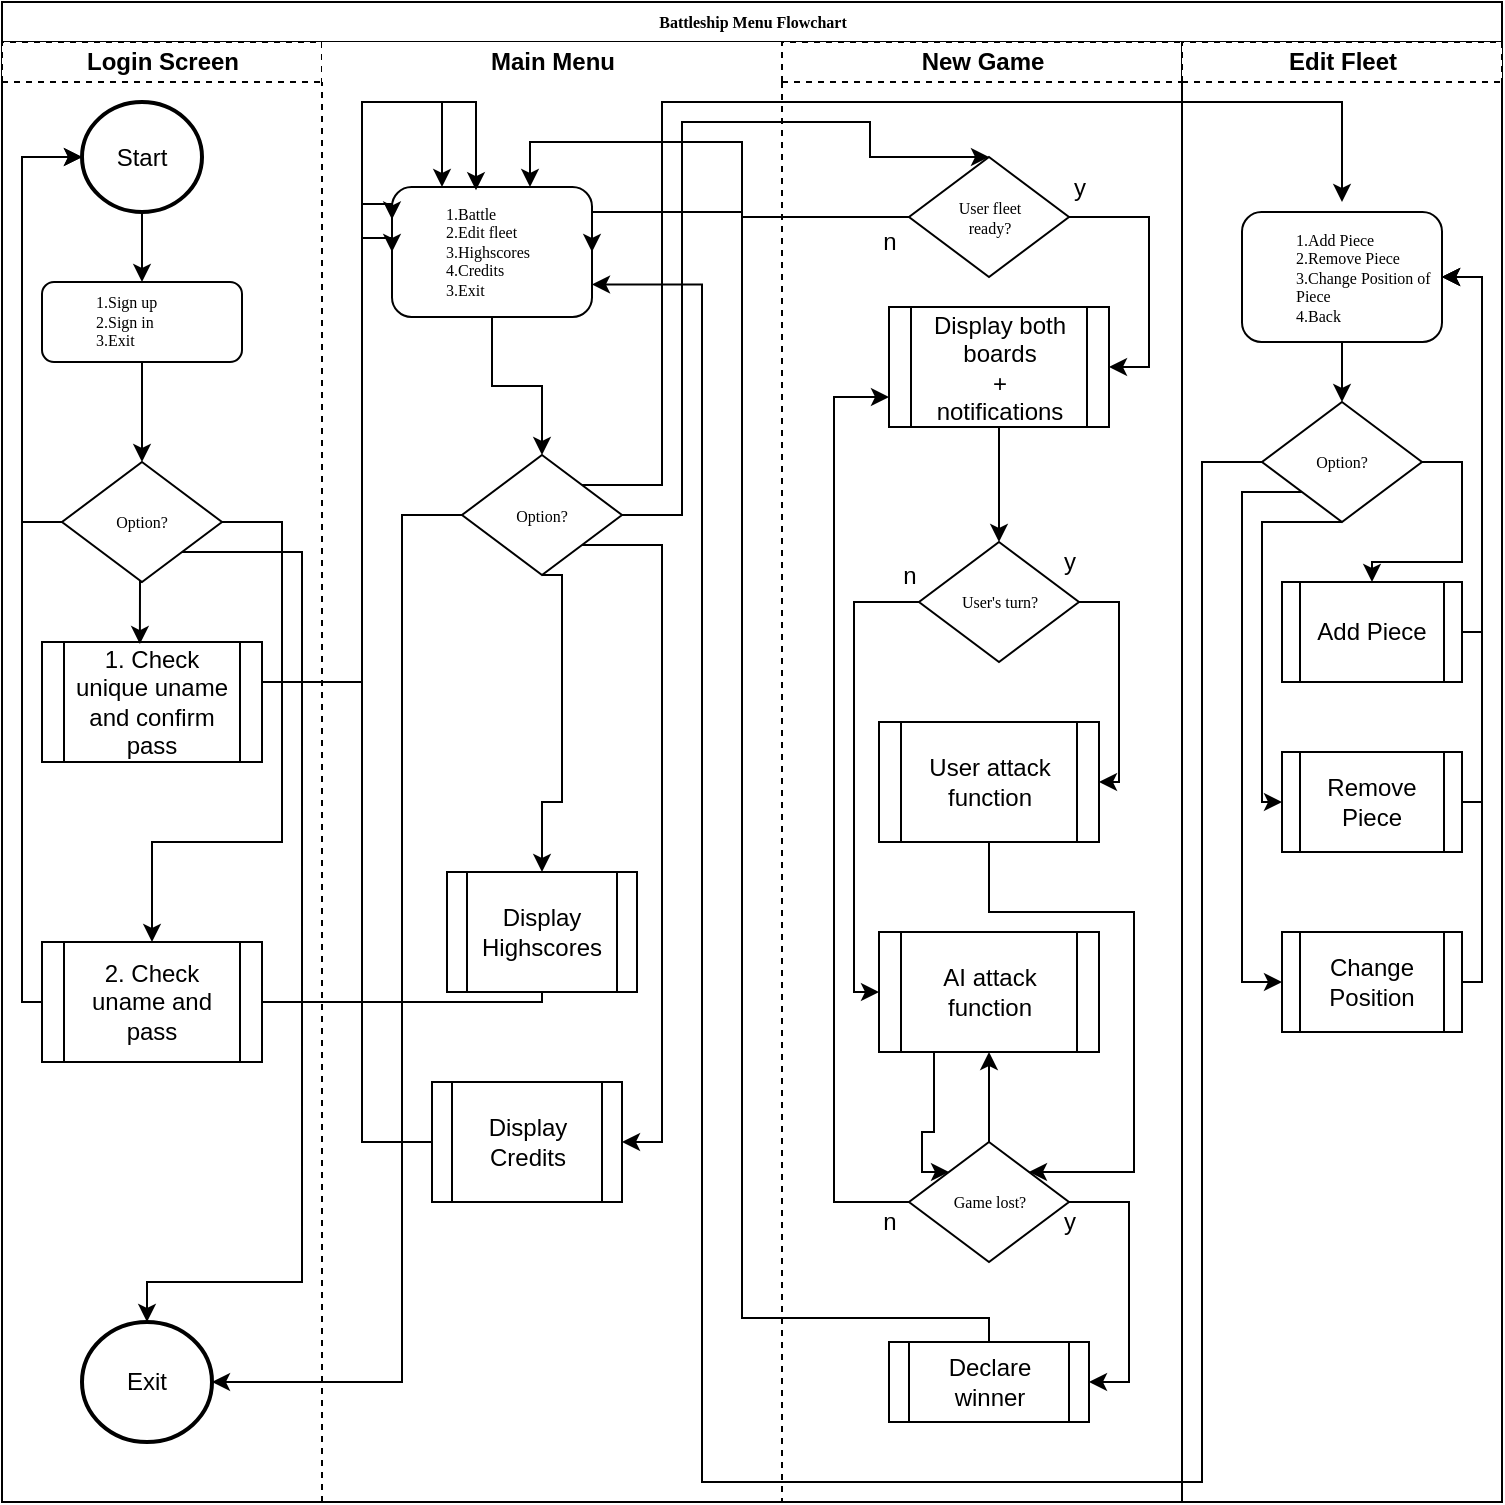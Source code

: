 <mxfile version="12.1.0" type="device" pages="1"><diagram name="Page-1" id="74e2e168-ea6b-b213-b513-2b3c1d86103e"><mxGraphModel dx="932" dy="585" grid="1" gridSize="10" guides="1" tooltips="1" connect="1" arrows="1" fold="1" page="1" pageScale="1" pageWidth="1100" pageHeight="850" background="#ffffff" math="0" shadow="0"><root><mxCell id="0"/><mxCell id="1" parent="0"/><mxCell id="77e6c97f196da883-1" value="Battleship Menu Flowchart" style="swimlane;html=1;childLayout=stackLayout;startSize=20;rounded=0;shadow=0;labelBackgroundColor=none;strokeColor=#000000;strokeWidth=1;fillColor=#ffffff;fontFamily=Verdana;fontSize=8;fontColor=#000000;align=center;" parent="1" vertex="1"><mxGeometry x="70" y="40" width="750" height="750" as="geometry"/></mxCell><mxCell id="77e6c97f196da883-2" value="Login Screen" style="swimlane;html=1;startSize=20;dashed=1;strokeColor=#000000;" parent="77e6c97f196da883-1" vertex="1"><mxGeometry y="20" width="160" height="730" as="geometry"/></mxCell><mxCell id="ryI2yjfViIh0I27sj0iu-28" style="edgeStyle=orthogonalEdgeStyle;rounded=0;orthogonalLoop=1;jettySize=auto;html=1;exitX=0.5;exitY=1;exitDx=0;exitDy=0;entryX=0.5;entryY=0;entryDx=0;entryDy=0;" edge="1" parent="77e6c97f196da883-2" source="77e6c97f196da883-8" target="ryI2yjfViIh0I27sj0iu-5"><mxGeometry relative="1" as="geometry"/></mxCell><mxCell id="77e6c97f196da883-8" value="1.Sign up&lt;br&gt;2.Sign in&lt;br&gt;3.Exit" style="rounded=1;whiteSpace=wrap;html=1;shadow=0;labelBackgroundColor=none;strokeColor=#000000;strokeWidth=1;fillColor=#ffffff;fontFamily=Verdana;fontSize=8;fontColor=#000000;align=left;spacingLeft=25;" parent="77e6c97f196da883-2" vertex="1"><mxGeometry x="20" y="120" width="100" height="40" as="geometry"/></mxCell><mxCell id="ryI2yjfViIh0I27sj0iu-3" value="" style="edgeStyle=orthogonalEdgeStyle;rounded=0;orthogonalLoop=1;jettySize=auto;html=1;" edge="1" parent="77e6c97f196da883-2" source="ryI2yjfViIh0I27sj0iu-2" target="77e6c97f196da883-8"><mxGeometry relative="1" as="geometry"/></mxCell><mxCell id="ryI2yjfViIh0I27sj0iu-2" value="Start" style="strokeWidth=2;html=1;shape=mxgraph.flowchart.start_2;whiteSpace=wrap;" vertex="1" parent="77e6c97f196da883-2"><mxGeometry x="40" y="30" width="60" height="55" as="geometry"/></mxCell><mxCell id="ryI2yjfViIh0I27sj0iu-10" style="edgeStyle=orthogonalEdgeStyle;rounded=0;orthogonalLoop=1;jettySize=auto;html=1;exitX=0;exitY=0.5;exitDx=0;exitDy=0;entryX=0;entryY=0.5;entryDx=0;entryDy=0;entryPerimeter=0;" edge="1" parent="77e6c97f196da883-2" source="ryI2yjfViIh0I27sj0iu-4" target="ryI2yjfViIh0I27sj0iu-2"><mxGeometry relative="1" as="geometry"><Array as="points"><mxPoint x="10" y="480"/><mxPoint x="10" y="58"/></Array></mxGeometry></mxCell><mxCell id="ryI2yjfViIh0I27sj0iu-4" value="2. Check &lt;br&gt;uname and pass" style="shape=process;whiteSpace=wrap;html=1;backgroundOutline=1;align=center;" vertex="1" parent="77e6c97f196da883-2"><mxGeometry x="20" y="450" width="110" height="60" as="geometry"/></mxCell><mxCell id="ryI2yjfViIh0I27sj0iu-12" value="1. Check unique uname and confirm pass" style="shape=process;whiteSpace=wrap;html=1;backgroundOutline=1;align=center;" vertex="1" parent="77e6c97f196da883-2"><mxGeometry x="20" y="300" width="110" height="60" as="geometry"/></mxCell><mxCell id="ryI2yjfViIh0I27sj0iu-17" style="edgeStyle=orthogonalEdgeStyle;rounded=0;orthogonalLoop=1;jettySize=auto;html=1;exitX=0;exitY=0.5;exitDx=0;exitDy=0;entryX=0;entryY=0.5;entryDx=0;entryDy=0;entryPerimeter=0;" edge="1" parent="77e6c97f196da883-2" source="ryI2yjfViIh0I27sj0iu-5" target="ryI2yjfViIh0I27sj0iu-2"><mxGeometry relative="1" as="geometry"><Array as="points"><mxPoint x="10" y="240"/><mxPoint x="10" y="58"/></Array></mxGeometry></mxCell><mxCell id="ryI2yjfViIh0I27sj0iu-23" style="edgeStyle=orthogonalEdgeStyle;rounded=0;orthogonalLoop=1;jettySize=auto;html=1;exitX=0.5;exitY=1;exitDx=0;exitDy=0;entryX=0.445;entryY=0.017;entryDx=0;entryDy=0;entryPerimeter=0;" edge="1" parent="77e6c97f196da883-2" source="ryI2yjfViIh0I27sj0iu-5" target="ryI2yjfViIh0I27sj0iu-12"><mxGeometry relative="1" as="geometry"/></mxCell><mxCell id="ryI2yjfViIh0I27sj0iu-24" style="edgeStyle=orthogonalEdgeStyle;rounded=0;orthogonalLoop=1;jettySize=auto;html=1;exitX=1;exitY=1;exitDx=0;exitDy=0;entryX=0.5;entryY=0;entryDx=0;entryDy=0;entryPerimeter=0;" edge="1" parent="77e6c97f196da883-2" source="ryI2yjfViIh0I27sj0iu-5" target="ryI2yjfViIh0I27sj0iu-22"><mxGeometry relative="1" as="geometry"><Array as="points"><mxPoint x="150" y="255"/><mxPoint x="150" y="620"/><mxPoint x="73" y="620"/></Array></mxGeometry></mxCell><mxCell id="ryI2yjfViIh0I27sj0iu-25" style="edgeStyle=orthogonalEdgeStyle;rounded=0;orthogonalLoop=1;jettySize=auto;html=1;exitX=1;exitY=0.5;exitDx=0;exitDy=0;entryX=0.5;entryY=0;entryDx=0;entryDy=0;" edge="1" parent="77e6c97f196da883-2" source="ryI2yjfViIh0I27sj0iu-5" target="ryI2yjfViIh0I27sj0iu-4"><mxGeometry relative="1" as="geometry"><Array as="points"><mxPoint x="140" y="240"/><mxPoint x="140" y="400"/><mxPoint x="75" y="400"/></Array></mxGeometry></mxCell><mxCell id="ryI2yjfViIh0I27sj0iu-5" value="Option?" style="rhombus;whiteSpace=wrap;html=1;rounded=0;shadow=0;labelBackgroundColor=none;strokeColor=#000000;strokeWidth=1;fillColor=#ffffff;fontFamily=Verdana;fontSize=8;fontColor=#000000;align=center;" vertex="1" parent="77e6c97f196da883-2"><mxGeometry x="30" y="210" width="80" height="60" as="geometry"/></mxCell><mxCell id="ryI2yjfViIh0I27sj0iu-22" value="Exit" style="strokeWidth=2;html=1;shape=mxgraph.flowchart.start_2;whiteSpace=wrap;align=center;" vertex="1" parent="77e6c97f196da883-2"><mxGeometry x="40" y="640" width="65" height="60" as="geometry"/></mxCell><mxCell id="ryI2yjfViIh0I27sj0iu-53" value="" style="endArrow=none;dashed=1;html=1;entryX=0;entryY=0.026;entryDx=0;entryDy=0;entryPerimeter=0;exitX=0.006;exitY=0.026;exitDx=0;exitDy=0;exitPerimeter=0;" edge="1" parent="77e6c97f196da883-1" source="77e6c97f196da883-3" target="77e6c97f196da883-4"><mxGeometry width="50" height="50" relative="1" as="geometry"><mxPoint x="250" y="85" as="sourcePoint"/><mxPoint x="300" y="35" as="targetPoint"/></mxGeometry></mxCell><mxCell id="77e6c97f196da883-3" value="Main Menu" style="swimlane;html=1;startSize=20;dashed=1;strokeColor=none;" parent="77e6c97f196da883-1" vertex="1"><mxGeometry x="160" y="20" width="230" height="730" as="geometry"/></mxCell><mxCell id="ryI2yjfViIh0I27sj0iu-30" style="edgeStyle=orthogonalEdgeStyle;rounded=0;orthogonalLoop=1;jettySize=auto;html=1;exitX=0.5;exitY=1;exitDx=0;exitDy=0;entryX=0.5;entryY=0;entryDx=0;entryDy=0;" edge="1" parent="77e6c97f196da883-3" source="ryI2yjfViIh0I27sj0iu-26" target="ryI2yjfViIh0I27sj0iu-29"><mxGeometry relative="1" as="geometry"/></mxCell><mxCell id="ryI2yjfViIh0I27sj0iu-26" value="1.Battle&lt;br&gt;2.Edit fleet&lt;br&gt;3.Highscores&lt;br&gt;4.Credits&lt;br&gt;3.Exit" style="rounded=1;whiteSpace=wrap;html=1;shadow=0;labelBackgroundColor=none;strokeColor=#000000;strokeWidth=1;fillColor=#ffffff;fontFamily=Verdana;fontSize=8;fontColor=#000000;align=left;spacingLeft=25;" vertex="1" parent="77e6c97f196da883-3"><mxGeometry x="35" y="72.5" width="100" height="65" as="geometry"/></mxCell><mxCell id="ryI2yjfViIh0I27sj0iu-68" style="edgeStyle=orthogonalEdgeStyle;rounded=0;orthogonalLoop=1;jettySize=auto;html=1;exitX=1;exitY=1;exitDx=0;exitDy=0;entryX=1;entryY=0.5;entryDx=0;entryDy=0;startSize=20;" edge="1" parent="77e6c97f196da883-3" source="ryI2yjfViIh0I27sj0iu-29" target="ryI2yjfViIh0I27sj0iu-67"><mxGeometry relative="1" as="geometry"><Array as="points"><mxPoint x="170" y="252"/><mxPoint x="170" y="550"/></Array></mxGeometry></mxCell><mxCell id="ryI2yjfViIh0I27sj0iu-69" style="edgeStyle=orthogonalEdgeStyle;rounded=0;orthogonalLoop=1;jettySize=auto;html=1;exitX=0.5;exitY=1;exitDx=0;exitDy=0;entryX=0.5;entryY=0;entryDx=0;entryDy=0;startSize=20;" edge="1" parent="77e6c97f196da883-3" source="ryI2yjfViIh0I27sj0iu-29" target="ryI2yjfViIh0I27sj0iu-66"><mxGeometry relative="1" as="geometry"><Array as="points"><mxPoint x="120" y="267"/><mxPoint x="120" y="380"/><mxPoint x="110" y="380"/></Array></mxGeometry></mxCell><mxCell id="ryI2yjfViIh0I27sj0iu-29" value="Option?" style="rhombus;whiteSpace=wrap;html=1;rounded=0;shadow=0;labelBackgroundColor=none;strokeColor=#000000;strokeWidth=1;fillColor=#ffffff;fontFamily=Verdana;fontSize=8;fontColor=#000000;align=center;" vertex="1" parent="77e6c97f196da883-3"><mxGeometry x="70" y="206.5" width="80" height="60" as="geometry"/></mxCell><mxCell id="ryI2yjfViIh0I27sj0iu-70" style="edgeStyle=orthogonalEdgeStyle;rounded=0;orthogonalLoop=1;jettySize=auto;html=1;entryX=0;entryY=0.5;entryDx=0;entryDy=0;startSize=20;" edge="1" parent="77e6c97f196da883-3" source="ryI2yjfViIh0I27sj0iu-66" target="ryI2yjfViIh0I27sj0iu-26"><mxGeometry relative="1" as="geometry"><Array as="points"><mxPoint x="20" y="480"/><mxPoint x="20" y="98"/></Array></mxGeometry></mxCell><mxCell id="ryI2yjfViIh0I27sj0iu-66" value="Display Highscores" style="shape=process;whiteSpace=wrap;html=1;backgroundOutline=1;align=center;" vertex="1" parent="77e6c97f196da883-3"><mxGeometry x="62.5" y="415" width="95" height="60" as="geometry"/></mxCell><mxCell id="ryI2yjfViIh0I27sj0iu-67" value="Display Credits" style="shape=process;whiteSpace=wrap;html=1;backgroundOutline=1;align=center;" vertex="1" parent="77e6c97f196da883-3"><mxGeometry x="55" y="520" width="95" height="60" as="geometry"/></mxCell><mxCell id="ryI2yjfViIh0I27sj0iu-71" style="edgeStyle=orthogonalEdgeStyle;rounded=0;orthogonalLoop=1;jettySize=auto;html=1;startSize=20;entryX=0;entryY=0.25;entryDx=0;entryDy=0;" edge="1" parent="77e6c97f196da883-3" source="ryI2yjfViIh0I27sj0iu-67" target="ryI2yjfViIh0I27sj0iu-26"><mxGeometry relative="1" as="geometry"><mxPoint x="80" y="350" as="targetPoint"/><Array as="points"><mxPoint x="20" y="550"/><mxPoint x="20" y="81"/></Array></mxGeometry></mxCell><mxCell id="77e6c97f196da883-4" value="New Game" style="swimlane;html=1;startSize=20;strokeColor=#000000;swimlaneLine=1;dashed=1;perimeterSpacing=0;" parent="77e6c97f196da883-1" vertex="1"><mxGeometry x="390" y="20" width="200" height="730" as="geometry"/></mxCell><mxCell id="ryI2yjfViIh0I27sj0iu-34" style="edgeStyle=orthogonalEdgeStyle;rounded=0;orthogonalLoop=1;jettySize=auto;html=1;entryX=1;entryY=0.5;entryDx=0;entryDy=0;exitX=1;exitY=0.5;exitDx=0;exitDy=0;" edge="1" parent="77e6c97f196da883-4" source="77e6c97f196da883-13" target="ryI2yjfViIh0I27sj0iu-37"><mxGeometry relative="1" as="geometry"><mxPoint x="158.5" y="375" as="targetPoint"/></mxGeometry></mxCell><mxCell id="ryI2yjfViIh0I27sj0iu-43" style="edgeStyle=orthogonalEdgeStyle;rounded=0;orthogonalLoop=1;jettySize=auto;html=1;entryX=0;entryY=0.5;entryDx=0;entryDy=0;" edge="1" parent="77e6c97f196da883-4" source="77e6c97f196da883-13" target="ryI2yjfViIh0I27sj0iu-36"><mxGeometry relative="1" as="geometry"><Array as="points"><mxPoint x="36" y="280"/><mxPoint x="36" y="475"/></Array></mxGeometry></mxCell><mxCell id="77e6c97f196da883-13" value="User's turn?" style="rhombus;whiteSpace=wrap;html=1;rounded=0;shadow=0;labelBackgroundColor=none;strokeColor=#000000;strokeWidth=1;fillColor=#ffffff;fontFamily=Verdana;fontSize=8;fontColor=#000000;align=center;" parent="77e6c97f196da883-4" vertex="1"><mxGeometry x="68.5" y="250" width="80" height="60" as="geometry"/></mxCell><mxCell id="ryI2yjfViIh0I27sj0iu-42" style="edgeStyle=orthogonalEdgeStyle;rounded=0;orthogonalLoop=1;jettySize=auto;html=1;exitX=0.5;exitY=1;exitDx=0;exitDy=0;entryX=0.5;entryY=0;entryDx=0;entryDy=0;" edge="1" parent="77e6c97f196da883-4" source="ryI2yjfViIh0I27sj0iu-33" target="77e6c97f196da883-13"><mxGeometry relative="1" as="geometry"/></mxCell><mxCell id="ryI2yjfViIh0I27sj0iu-33" value="Display both boards&lt;br&gt;+&lt;br&gt;notifications" style="shape=process;whiteSpace=wrap;html=1;backgroundOutline=1;align=center;" vertex="1" parent="77e6c97f196da883-4"><mxGeometry x="53.5" y="132.5" width="110" height="60" as="geometry"/></mxCell><mxCell id="ryI2yjfViIh0I27sj0iu-45" style="edgeStyle=orthogonalEdgeStyle;rounded=0;orthogonalLoop=1;jettySize=auto;html=1;exitX=0.25;exitY=1;exitDx=0;exitDy=0;entryX=0;entryY=0;entryDx=0;entryDy=0;" edge="1" parent="77e6c97f196da883-4" source="ryI2yjfViIh0I27sj0iu-36" target="ryI2yjfViIh0I27sj0iu-39"><mxGeometry relative="1" as="geometry"><Array as="points"><mxPoint x="76" y="545"/><mxPoint x="70" y="545"/><mxPoint x="70" y="565"/></Array></mxGeometry></mxCell><mxCell id="ryI2yjfViIh0I27sj0iu-36" value="AI attack function" style="shape=process;whiteSpace=wrap;html=1;backgroundOutline=1;align=center;" vertex="1" parent="77e6c97f196da883-4"><mxGeometry x="48.5" y="445" width="110" height="60" as="geometry"/></mxCell><mxCell id="ryI2yjfViIh0I27sj0iu-44" style="edgeStyle=orthogonalEdgeStyle;rounded=0;orthogonalLoop=1;jettySize=auto;html=1;entryX=1;entryY=0;entryDx=0;entryDy=0;" edge="1" parent="77e6c97f196da883-4" source="ryI2yjfViIh0I27sj0iu-37" target="ryI2yjfViIh0I27sj0iu-39"><mxGeometry relative="1" as="geometry"><Array as="points"><mxPoint x="104" y="435"/><mxPoint x="176" y="435"/><mxPoint x="176" y="565"/></Array></mxGeometry></mxCell><mxCell id="ryI2yjfViIh0I27sj0iu-37" value="User attack function" style="shape=process;whiteSpace=wrap;html=1;backgroundOutline=1;align=center;" vertex="1" parent="77e6c97f196da883-4"><mxGeometry x="48.5" y="340" width="110" height="60" as="geometry"/></mxCell><mxCell id="ryI2yjfViIh0I27sj0iu-41" style="edgeStyle=orthogonalEdgeStyle;rounded=0;orthogonalLoop=1;jettySize=auto;html=1;entryX=1;entryY=0.5;entryDx=0;entryDy=0;exitX=1;exitY=0.5;exitDx=0;exitDy=0;" edge="1" parent="77e6c97f196da883-4" source="ryI2yjfViIh0I27sj0iu-39" target="ryI2yjfViIh0I27sj0iu-40"><mxGeometry relative="1" as="geometry"/></mxCell><mxCell id="ryI2yjfViIh0I27sj0iu-47" style="edgeStyle=orthogonalEdgeStyle;rounded=0;orthogonalLoop=1;jettySize=auto;html=1;entryX=0;entryY=0.75;entryDx=0;entryDy=0;" edge="1" parent="77e6c97f196da883-4" source="ryI2yjfViIh0I27sj0iu-39" target="ryI2yjfViIh0I27sj0iu-33"><mxGeometry relative="1" as="geometry"><Array as="points"><mxPoint x="26" y="580"/><mxPoint x="26" y="178"/></Array></mxGeometry></mxCell><mxCell id="ryI2yjfViIh0I27sj0iu-64" value="" style="edgeStyle=orthogonalEdgeStyle;rounded=0;orthogonalLoop=1;jettySize=auto;html=1;startSize=20;" edge="1" parent="77e6c97f196da883-4" source="ryI2yjfViIh0I27sj0iu-39" target="ryI2yjfViIh0I27sj0iu-36"><mxGeometry relative="1" as="geometry"/></mxCell><mxCell id="ryI2yjfViIh0I27sj0iu-39" value="Game lost?" style="rhombus;whiteSpace=wrap;html=1;rounded=0;shadow=0;labelBackgroundColor=none;strokeColor=#000000;strokeWidth=1;fillColor=#ffffff;fontFamily=Verdana;fontSize=8;fontColor=#000000;align=center;" vertex="1" parent="77e6c97f196da883-4"><mxGeometry x="63.5" y="550" width="80" height="60" as="geometry"/></mxCell><mxCell id="ryI2yjfViIh0I27sj0iu-40" value="Declare winner" style="shape=process;whiteSpace=wrap;html=1;backgroundOutline=1;align=center;" vertex="1" parent="77e6c97f196da883-4"><mxGeometry x="53.5" y="650" width="100" height="40" as="geometry"/></mxCell><mxCell id="ryI2yjfViIh0I27sj0iu-50" style="edgeStyle=orthogonalEdgeStyle;rounded=0;orthogonalLoop=1;jettySize=auto;html=1;entryX=1;entryY=0.5;entryDx=0;entryDy=0;exitX=1;exitY=0.5;exitDx=0;exitDy=0;" edge="1" parent="77e6c97f196da883-4" source="ryI2yjfViIh0I27sj0iu-49" target="ryI2yjfViIh0I27sj0iu-33"><mxGeometry relative="1" as="geometry"/></mxCell><mxCell id="ryI2yjfViIh0I27sj0iu-49" value="User fleet &lt;br&gt;ready?" style="rhombus;whiteSpace=wrap;html=1;rounded=0;shadow=0;labelBackgroundColor=none;strokeColor=#000000;strokeWidth=1;fillColor=#ffffff;fontFamily=Verdana;fontSize=8;fontColor=#000000;align=center;" vertex="1" parent="77e6c97f196da883-4"><mxGeometry x="63.5" y="57.5" width="80" height="60" as="geometry"/></mxCell><mxCell id="ryI2yjfViIh0I27sj0iu-55" value="y" style="text;html=1;strokeColor=none;fillColor=none;align=center;verticalAlign=middle;whiteSpace=wrap;rounded=0;dashed=1;startSize=20;" vertex="1" parent="77e6c97f196da883-4"><mxGeometry x="123.5" y="250" width="40" height="20" as="geometry"/></mxCell><mxCell id="ryI2yjfViIh0I27sj0iu-56" value="n" style="text;html=1;strokeColor=none;fillColor=none;align=center;verticalAlign=middle;whiteSpace=wrap;rounded=0;dashed=1;startSize=20;" vertex="1" parent="77e6c97f196da883-4"><mxGeometry x="43.5" y="256.5" width="40" height="20" as="geometry"/></mxCell><mxCell id="ryI2yjfViIh0I27sj0iu-57" value="y" style="text;html=1;strokeColor=none;fillColor=none;align=center;verticalAlign=middle;whiteSpace=wrap;rounded=0;dashed=1;startSize=20;" vertex="1" parent="77e6c97f196da883-4"><mxGeometry x="123.5" y="580" width="40" height="20" as="geometry"/></mxCell><mxCell id="ryI2yjfViIh0I27sj0iu-58" value="n" style="text;html=1;strokeColor=none;fillColor=none;align=center;verticalAlign=middle;whiteSpace=wrap;rounded=0;dashed=1;startSize=20;" vertex="1" parent="77e6c97f196da883-4"><mxGeometry x="33.5" y="580" width="40" height="20" as="geometry"/></mxCell><mxCell id="ryI2yjfViIh0I27sj0iu-59" value="y" style="text;html=1;strokeColor=none;fillColor=none;align=center;verticalAlign=middle;whiteSpace=wrap;rounded=0;dashed=1;startSize=20;" vertex="1" parent="77e6c97f196da883-4"><mxGeometry x="128.5" y="62.5" width="40" height="20" as="geometry"/></mxCell><mxCell id="ryI2yjfViIh0I27sj0iu-60" value="n" style="text;html=1;strokeColor=none;fillColor=none;align=center;verticalAlign=middle;whiteSpace=wrap;rounded=0;dashed=1;startSize=20;" vertex="1" parent="77e6c97f196da883-4"><mxGeometry x="33.5" y="90" width="40" height="20" as="geometry"/></mxCell><mxCell id="ryI2yjfViIh0I27sj0iu-11" value="" style="edgeStyle=orthogonalEdgeStyle;rounded=0;orthogonalLoop=1;jettySize=auto;html=1;entryX=0.42;entryY=0.025;entryDx=0;entryDy=0;entryPerimeter=0;" edge="1" parent="77e6c97f196da883-1" source="ryI2yjfViIh0I27sj0iu-4" target="ryI2yjfViIh0I27sj0iu-26"><mxGeometry relative="1" as="geometry"><mxPoint x="250" y="78" as="targetPoint"/><Array as="points"><mxPoint x="180" y="500"/><mxPoint x="180" y="50"/><mxPoint x="237" y="50"/></Array></mxGeometry></mxCell><mxCell id="ryI2yjfViIh0I27sj0iu-19" style="edgeStyle=orthogonalEdgeStyle;rounded=0;orthogonalLoop=1;jettySize=auto;html=1;exitX=1;exitY=0.5;exitDx=0;exitDy=0;entryX=0.25;entryY=0;entryDx=0;entryDy=0;" edge="1" parent="77e6c97f196da883-1" source="ryI2yjfViIh0I27sj0iu-12" target="ryI2yjfViIh0I27sj0iu-26"><mxGeometry relative="1" as="geometry"><mxPoint x="250" y="78" as="targetPoint"/><Array as="points"><mxPoint x="130" y="340"/><mxPoint x="180" y="340"/><mxPoint x="180" y="50"/><mxPoint x="220" y="50"/></Array></mxGeometry></mxCell><mxCell id="ryI2yjfViIh0I27sj0iu-48" style="edgeStyle=orthogonalEdgeStyle;rounded=0;orthogonalLoop=1;jettySize=auto;html=1;entryX=1;entryY=0.5;entryDx=0;entryDy=0;" edge="1" parent="77e6c97f196da883-1" source="ryI2yjfViIh0I27sj0iu-40" target="ryI2yjfViIh0I27sj0iu-26"><mxGeometry relative="1" as="geometry"><Array as="points"><mxPoint x="494" y="658"/><mxPoint x="370" y="658"/><mxPoint x="370" y="105"/><mxPoint x="295" y="105"/></Array></mxGeometry></mxCell><mxCell id="ryI2yjfViIh0I27sj0iu-51" style="edgeStyle=orthogonalEdgeStyle;rounded=0;orthogonalLoop=1;jettySize=auto;html=1;entryX=0.5;entryY=0;entryDx=0;entryDy=0;" edge="1" parent="77e6c97f196da883-1" source="ryI2yjfViIh0I27sj0iu-29" target="ryI2yjfViIh0I27sj0iu-49"><mxGeometry relative="1" as="geometry"><Array as="points"><mxPoint x="340" y="257"/><mxPoint x="340" y="60"/><mxPoint x="434" y="60"/></Array></mxGeometry></mxCell><mxCell id="ryI2yjfViIh0I27sj0iu-61" style="edgeStyle=orthogonalEdgeStyle;rounded=0;orthogonalLoop=1;jettySize=auto;html=1;exitX=0;exitY=0.5;exitDx=0;exitDy=0;entryX=0.69;entryY=0;entryDx=0;entryDy=0;entryPerimeter=0;startSize=20;" edge="1" parent="77e6c97f196da883-1" source="ryI2yjfViIh0I27sj0iu-49" target="ryI2yjfViIh0I27sj0iu-26"><mxGeometry relative="1" as="geometry"><Array as="points"><mxPoint x="370" y="108"/><mxPoint x="370" y="70"/><mxPoint x="264" y="70"/></Array></mxGeometry></mxCell><mxCell id="ryI2yjfViIh0I27sj0iu-63" style="edgeStyle=orthogonalEdgeStyle;rounded=0;orthogonalLoop=1;jettySize=auto;html=1;entryX=1;entryY=0.5;entryDx=0;entryDy=0;entryPerimeter=0;startSize=20;" edge="1" parent="77e6c97f196da883-1" source="ryI2yjfViIh0I27sj0iu-29" target="ryI2yjfViIh0I27sj0iu-22"><mxGeometry relative="1" as="geometry"><Array as="points"><mxPoint x="200" y="257"/><mxPoint x="200" y="690"/></Array></mxGeometry></mxCell><mxCell id="ryI2yjfViIh0I27sj0iu-77" style="edgeStyle=orthogonalEdgeStyle;rounded=0;orthogonalLoop=1;jettySize=auto;html=1;exitX=0;exitY=0.5;exitDx=0;exitDy=0;startSize=20;entryX=1;entryY=0.75;entryDx=0;entryDy=0;" edge="1" parent="77e6c97f196da883-1" source="ryI2yjfViIh0I27sj0iu-73" target="ryI2yjfViIh0I27sj0iu-26"><mxGeometry relative="1" as="geometry"><mxPoint x="300" y="210" as="targetPoint"/><Array as="points"><mxPoint x="600" y="230"/><mxPoint x="600" y="740"/><mxPoint x="350" y="740"/><mxPoint x="350" y="141"/></Array></mxGeometry></mxCell><mxCell id="77e6c97f196da883-5" value="Edit Fleet" style="swimlane;html=1;startSize=20;dashed=1;" parent="77e6c97f196da883-1" vertex="1"><mxGeometry x="590" y="20" width="160" height="730" as="geometry"/></mxCell><mxCell id="ryI2yjfViIh0I27sj0iu-74" style="edgeStyle=orthogonalEdgeStyle;rounded=0;orthogonalLoop=1;jettySize=auto;html=1;exitX=0.5;exitY=1;exitDx=0;exitDy=0;entryX=0.5;entryY=0;entryDx=0;entryDy=0;startSize=20;" edge="1" parent="77e6c97f196da883-5" source="ryI2yjfViIh0I27sj0iu-72" target="ryI2yjfViIh0I27sj0iu-73"><mxGeometry relative="1" as="geometry"/></mxCell><mxCell id="ryI2yjfViIh0I27sj0iu-72" value="1.Add Piece&lt;br&gt;2.Remove Piece&lt;br&gt;3.Change Position of Piece&lt;br&gt;4.Back" style="rounded=1;whiteSpace=wrap;html=1;shadow=0;labelBackgroundColor=none;strokeColor=#000000;strokeWidth=1;fillColor=#ffffff;fontFamily=Verdana;fontSize=8;fontColor=#000000;align=left;spacingLeft=25;" vertex="1" parent="77e6c97f196da883-5"><mxGeometry x="30" y="85" width="100" height="65" as="geometry"/></mxCell><mxCell id="ryI2yjfViIh0I27sj0iu-81" value="" style="edgeStyle=orthogonalEdgeStyle;rounded=0;orthogonalLoop=1;jettySize=auto;html=1;startSize=20;exitX=1;exitY=0.5;exitDx=0;exitDy=0;" edge="1" parent="77e6c97f196da883-5" source="ryI2yjfViIh0I27sj0iu-73" target="ryI2yjfViIh0I27sj0iu-80"><mxGeometry relative="1" as="geometry"/></mxCell><mxCell id="ryI2yjfViIh0I27sj0iu-87" style="edgeStyle=orthogonalEdgeStyle;rounded=0;orthogonalLoop=1;jettySize=auto;html=1;exitX=0.5;exitY=1;exitDx=0;exitDy=0;entryX=0;entryY=0.5;entryDx=0;entryDy=0;startSize=20;" edge="1" parent="77e6c97f196da883-5" source="ryI2yjfViIh0I27sj0iu-73" target="ryI2yjfViIh0I27sj0iu-83"><mxGeometry relative="1" as="geometry"><Array as="points"><mxPoint x="40" y="240"/><mxPoint x="40" y="380"/></Array></mxGeometry></mxCell><mxCell id="ryI2yjfViIh0I27sj0iu-88" style="edgeStyle=orthogonalEdgeStyle;rounded=0;orthogonalLoop=1;jettySize=auto;html=1;exitX=0;exitY=1;exitDx=0;exitDy=0;entryX=0;entryY=0.5;entryDx=0;entryDy=0;startSize=20;" edge="1" parent="77e6c97f196da883-5" source="ryI2yjfViIh0I27sj0iu-73" target="ryI2yjfViIh0I27sj0iu-84"><mxGeometry relative="1" as="geometry"><Array as="points"><mxPoint x="30" y="225"/><mxPoint x="30" y="470"/></Array></mxGeometry></mxCell><mxCell id="ryI2yjfViIh0I27sj0iu-73" value="Option?" style="rhombus;whiteSpace=wrap;html=1;rounded=0;shadow=0;labelBackgroundColor=none;strokeColor=#000000;strokeWidth=1;fillColor=#ffffff;fontFamily=Verdana;fontSize=8;fontColor=#000000;align=center;" vertex="1" parent="77e6c97f196da883-5"><mxGeometry x="40" y="180" width="80" height="60" as="geometry"/></mxCell><mxCell id="ryI2yjfViIh0I27sj0iu-82" style="edgeStyle=orthogonalEdgeStyle;rounded=0;orthogonalLoop=1;jettySize=auto;html=1;entryX=1;entryY=0.5;entryDx=0;entryDy=0;startSize=20;" edge="1" parent="77e6c97f196da883-5" source="ryI2yjfViIh0I27sj0iu-80" target="ryI2yjfViIh0I27sj0iu-72"><mxGeometry relative="1" as="geometry"><Array as="points"><mxPoint x="150" y="295"/><mxPoint x="150" y="118"/></Array></mxGeometry></mxCell><mxCell id="ryI2yjfViIh0I27sj0iu-80" value="Add Piece" style="shape=process;whiteSpace=wrap;html=1;backgroundOutline=1;align=center;" vertex="1" parent="77e6c97f196da883-5"><mxGeometry x="50" y="270" width="90" height="50" as="geometry"/></mxCell><mxCell id="ryI2yjfViIh0I27sj0iu-85" style="edgeStyle=orthogonalEdgeStyle;rounded=0;orthogonalLoop=1;jettySize=auto;html=1;entryX=1;entryY=0.5;entryDx=0;entryDy=0;startSize=20;" edge="1" parent="77e6c97f196da883-5" source="ryI2yjfViIh0I27sj0iu-83" target="ryI2yjfViIh0I27sj0iu-72"><mxGeometry relative="1" as="geometry"><Array as="points"><mxPoint x="150" y="380"/><mxPoint x="150" y="118"/></Array></mxGeometry></mxCell><mxCell id="ryI2yjfViIh0I27sj0iu-83" value="Remove Piece" style="shape=process;whiteSpace=wrap;html=1;backgroundOutline=1;align=center;" vertex="1" parent="77e6c97f196da883-5"><mxGeometry x="50" y="355" width="90" height="50" as="geometry"/></mxCell><mxCell id="ryI2yjfViIh0I27sj0iu-84" value="Change Position" style="shape=process;whiteSpace=wrap;html=1;backgroundOutline=1;align=center;" vertex="1" parent="77e6c97f196da883-5"><mxGeometry x="50" y="445" width="90" height="50" as="geometry"/></mxCell><mxCell id="ryI2yjfViIh0I27sj0iu-86" style="edgeStyle=orthogonalEdgeStyle;rounded=0;orthogonalLoop=1;jettySize=auto;html=1;startSize=20;entryX=1;entryY=0.5;entryDx=0;entryDy=0;" edge="1" parent="77e6c97f196da883-5" source="ryI2yjfViIh0I27sj0iu-84" target="ryI2yjfViIh0I27sj0iu-72"><mxGeometry relative="1" as="geometry"><mxPoint x="140" y="180" as="targetPoint"/><Array as="points"><mxPoint x="150" y="470"/><mxPoint x="150" y="118"/></Array></mxGeometry></mxCell><mxCell id="ryI2yjfViIh0I27sj0iu-65" style="edgeStyle=orthogonalEdgeStyle;rounded=0;orthogonalLoop=1;jettySize=auto;html=1;exitX=1;exitY=0;exitDx=0;exitDy=0;startSize=20;" edge="1" parent="1" source="ryI2yjfViIh0I27sj0iu-29"><mxGeometry relative="1" as="geometry"><mxPoint x="740" y="140" as="targetPoint"/><Array as="points"><mxPoint x="400" y="282"/><mxPoint x="400" y="90"/><mxPoint x="740" y="90"/></Array></mxGeometry></mxCell></root></mxGraphModel></diagram></mxfile>